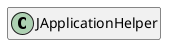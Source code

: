 @startuml
set namespaceSeparator \\
hide members
hide << alias >> circle

class JApplicationHelper
@enduml
